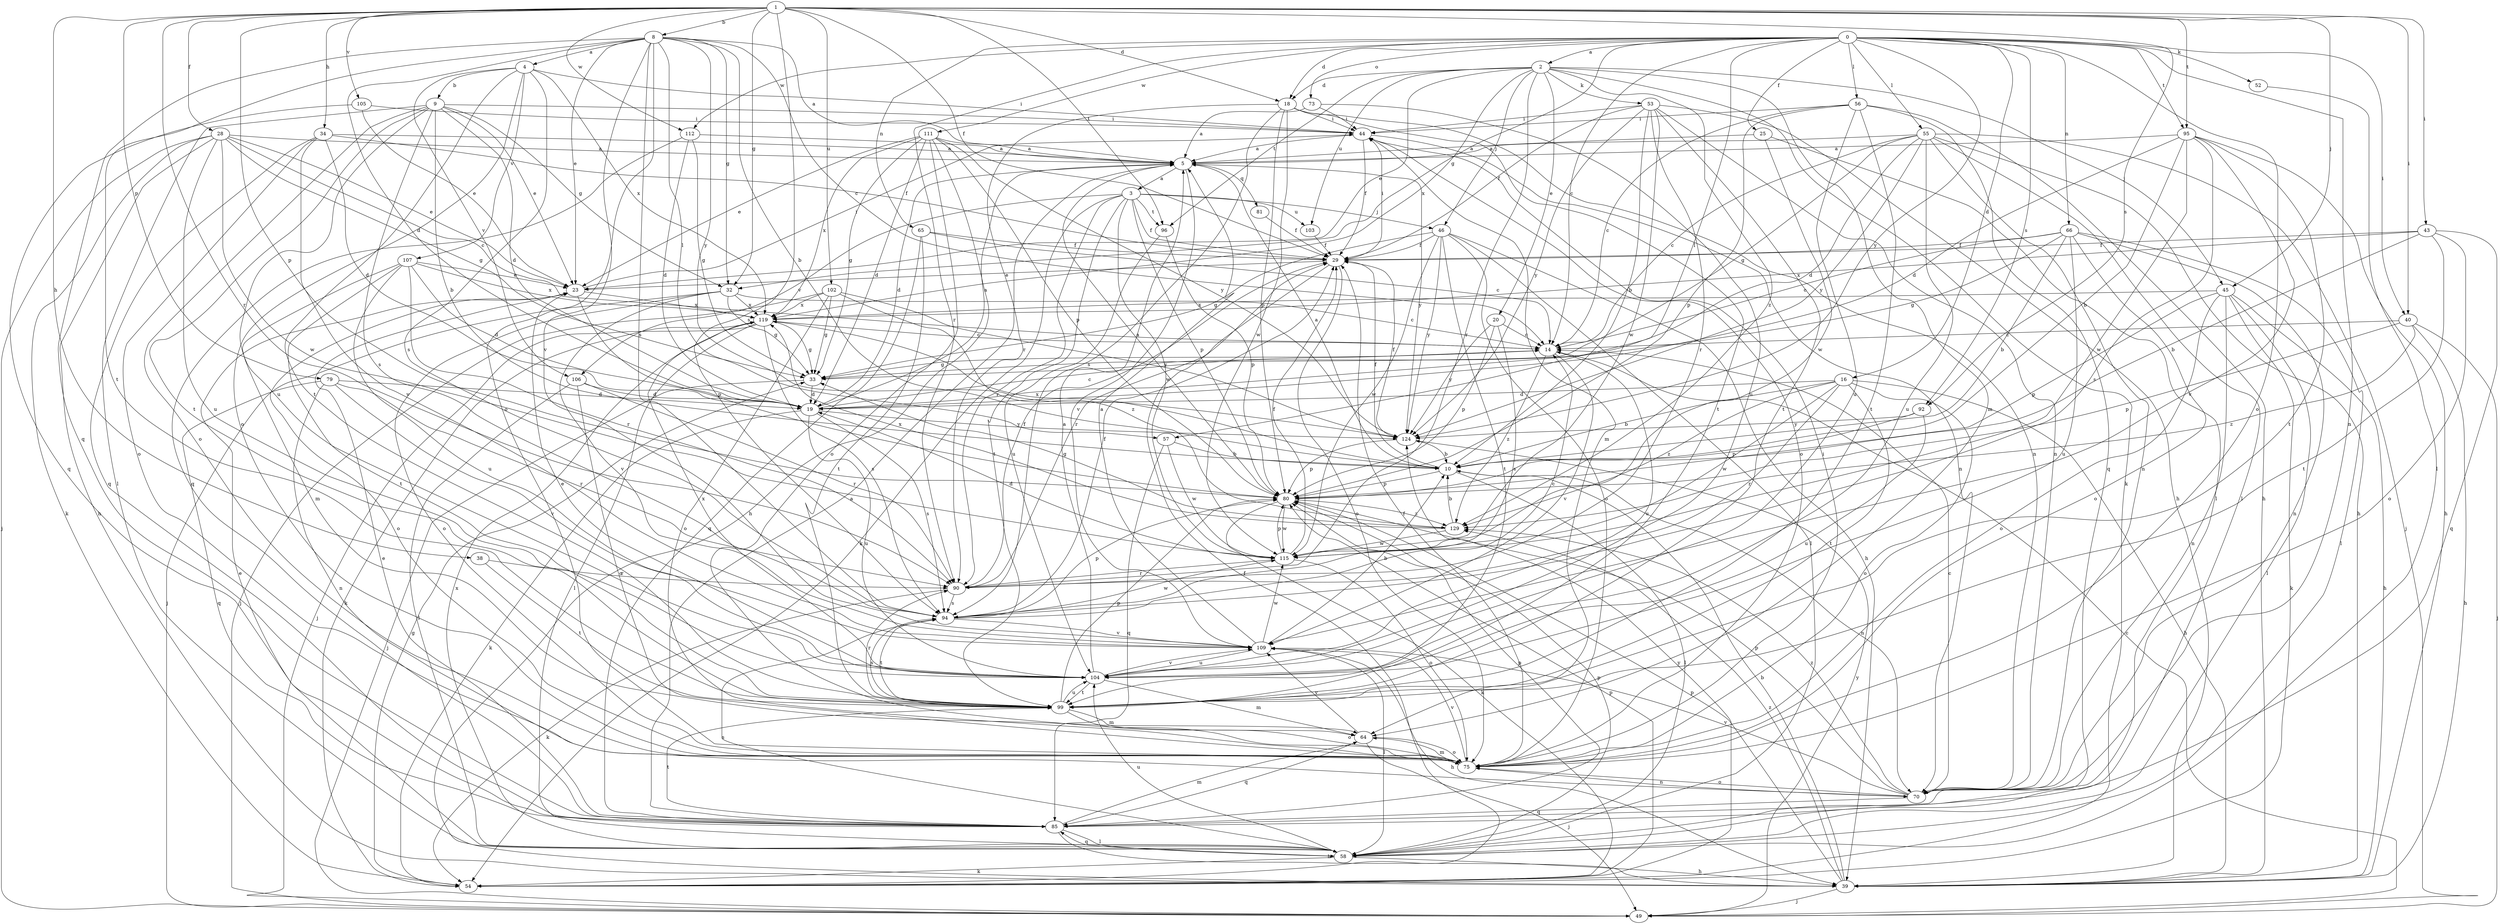 strict digraph  {
0;
1;
2;
3;
4;
5;
8;
9;
10;
14;
16;
18;
19;
20;
23;
25;
28;
29;
32;
33;
34;
38;
39;
40;
43;
44;
45;
46;
49;
52;
53;
54;
55;
56;
57;
58;
64;
65;
66;
70;
73;
75;
79;
80;
81;
85;
90;
92;
94;
95;
96;
99;
102;
103;
104;
105;
106;
107;
109;
111;
112;
115;
119;
124;
129;
0 -> 2  [label=a];
0 -> 14  [label=c];
0 -> 16  [label=d];
0 -> 18  [label=d];
0 -> 25  [label=f];
0 -> 32  [label=g];
0 -> 40  [label=i];
0 -> 52  [label=k];
0 -> 55  [label=l];
0 -> 56  [label=l];
0 -> 57  [label=l];
0 -> 65  [label=n];
0 -> 66  [label=n];
0 -> 70  [label=n];
0 -> 73  [label=o];
0 -> 75  [label=o];
0 -> 90  [label=r];
0 -> 92  [label=s];
0 -> 95  [label=t];
0 -> 111  [label=w];
0 -> 112  [label=w];
0 -> 124  [label=y];
1 -> 8  [label=b];
1 -> 18  [label=d];
1 -> 28  [label=f];
1 -> 29  [label=f];
1 -> 32  [label=g];
1 -> 34  [label=h];
1 -> 38  [label=h];
1 -> 40  [label=i];
1 -> 43  [label=i];
1 -> 45  [label=j];
1 -> 79  [label=p];
1 -> 80  [label=p];
1 -> 90  [label=r];
1 -> 92  [label=s];
1 -> 94  [label=s];
1 -> 95  [label=t];
1 -> 96  [label=t];
1 -> 102  [label=u];
1 -> 105  [label=v];
1 -> 112  [label=w];
2 -> 18  [label=d];
2 -> 20  [label=e];
2 -> 23  [label=e];
2 -> 45  [label=j];
2 -> 46  [label=j];
2 -> 53  [label=k];
2 -> 54  [label=k];
2 -> 64  [label=m];
2 -> 90  [label=r];
2 -> 96  [label=t];
2 -> 103  [label=u];
2 -> 119  [label=x];
2 -> 129  [label=z];
3 -> 29  [label=f];
3 -> 46  [label=j];
3 -> 54  [label=k];
3 -> 80  [label=p];
3 -> 90  [label=r];
3 -> 96  [label=t];
3 -> 99  [label=t];
3 -> 103  [label=u];
3 -> 106  [label=v];
3 -> 115  [label=w];
4 -> 9  [label=b];
4 -> 44  [label=i];
4 -> 75  [label=o];
4 -> 94  [label=s];
4 -> 99  [label=t];
4 -> 106  [label=v];
4 -> 107  [label=v];
4 -> 119  [label=x];
5 -> 3  [label=a];
5 -> 19  [label=d];
5 -> 81  [label=q];
5 -> 109  [label=v];
5 -> 124  [label=y];
8 -> 4  [label=a];
8 -> 5  [label=a];
8 -> 10  [label=b];
8 -> 14  [label=c];
8 -> 19  [label=d];
8 -> 23  [label=e];
8 -> 32  [label=g];
8 -> 57  [label=l];
8 -> 75  [label=o];
8 -> 85  [label=q];
8 -> 94  [label=s];
8 -> 99  [label=t];
8 -> 109  [label=v];
8 -> 124  [label=y];
9 -> 10  [label=b];
9 -> 19  [label=d];
9 -> 23  [label=e];
9 -> 32  [label=g];
9 -> 44  [label=i];
9 -> 58  [label=l];
9 -> 75  [label=o];
9 -> 94  [label=s];
9 -> 99  [label=t];
9 -> 104  [label=u];
10 -> 5  [label=a];
10 -> 29  [label=f];
10 -> 58  [label=l];
10 -> 70  [label=n];
10 -> 80  [label=p];
10 -> 119  [label=x];
14 -> 33  [label=g];
14 -> 104  [label=u];
14 -> 109  [label=v];
14 -> 129  [label=z];
16 -> 10  [label=b];
16 -> 19  [label=d];
16 -> 39  [label=h];
16 -> 75  [label=o];
16 -> 90  [label=r];
16 -> 99  [label=t];
16 -> 115  [label=w];
16 -> 129  [label=z];
18 -> 44  [label=i];
18 -> 70  [label=n];
18 -> 80  [label=p];
18 -> 90  [label=r];
18 -> 94  [label=s];
18 -> 99  [label=t];
18 -> 115  [label=w];
19 -> 5  [label=a];
19 -> 14  [label=c];
19 -> 54  [label=k];
19 -> 94  [label=s];
19 -> 104  [label=u];
19 -> 124  [label=y];
20 -> 14  [label=c];
20 -> 80  [label=p];
20 -> 94  [label=s];
20 -> 124  [label=y];
23 -> 44  [label=i];
23 -> 75  [label=o];
23 -> 80  [label=p];
23 -> 119  [label=x];
25 -> 5  [label=a];
25 -> 58  [label=l];
25 -> 115  [label=w];
28 -> 5  [label=a];
28 -> 14  [label=c];
28 -> 23  [label=e];
28 -> 33  [label=g];
28 -> 39  [label=h];
28 -> 49  [label=j];
28 -> 54  [label=k];
28 -> 104  [label=u];
28 -> 115  [label=w];
29 -> 23  [label=e];
29 -> 44  [label=i];
29 -> 75  [label=o];
29 -> 90  [label=r];
32 -> 14  [label=c];
32 -> 33  [label=g];
32 -> 49  [label=j];
32 -> 75  [label=o];
32 -> 109  [label=v];
32 -> 119  [label=x];
33 -> 19  [label=d];
33 -> 49  [label=j];
34 -> 5  [label=a];
34 -> 19  [label=d];
34 -> 29  [label=f];
34 -> 75  [label=o];
34 -> 85  [label=q];
34 -> 109  [label=v];
38 -> 90  [label=r];
38 -> 99  [label=t];
39 -> 10  [label=b];
39 -> 49  [label=j];
39 -> 80  [label=p];
39 -> 129  [label=z];
40 -> 14  [label=c];
40 -> 39  [label=h];
40 -> 49  [label=j];
40 -> 80  [label=p];
40 -> 129  [label=z];
43 -> 10  [label=b];
43 -> 29  [label=f];
43 -> 75  [label=o];
43 -> 85  [label=q];
43 -> 99  [label=t];
43 -> 119  [label=x];
44 -> 5  [label=a];
44 -> 29  [label=f];
44 -> 64  [label=m];
44 -> 70  [label=n];
44 -> 75  [label=o];
45 -> 39  [label=h];
45 -> 54  [label=k];
45 -> 58  [label=l];
45 -> 70  [label=n];
45 -> 75  [label=o];
45 -> 80  [label=p];
45 -> 119  [label=x];
46 -> 29  [label=f];
46 -> 33  [label=g];
46 -> 39  [label=h];
46 -> 58  [label=l];
46 -> 75  [label=o];
46 -> 99  [label=t];
46 -> 115  [label=w];
46 -> 124  [label=y];
49 -> 14  [label=c];
49 -> 124  [label=y];
52 -> 58  [label=l];
53 -> 10  [label=b];
53 -> 29  [label=f];
53 -> 39  [label=h];
53 -> 44  [label=i];
53 -> 70  [label=n];
53 -> 90  [label=r];
53 -> 99  [label=t];
53 -> 115  [label=w];
53 -> 124  [label=y];
54 -> 29  [label=f];
54 -> 33  [label=g];
54 -> 80  [label=p];
54 -> 124  [label=y];
55 -> 5  [label=a];
55 -> 14  [label=c];
55 -> 19  [label=d];
55 -> 33  [label=g];
55 -> 39  [label=h];
55 -> 49  [label=j];
55 -> 58  [label=l];
55 -> 70  [label=n];
55 -> 104  [label=u];
55 -> 124  [label=y];
56 -> 14  [label=c];
56 -> 39  [label=h];
56 -> 44  [label=i];
56 -> 80  [label=p];
56 -> 85  [label=q];
56 -> 99  [label=t];
56 -> 104  [label=u];
57 -> 10  [label=b];
57 -> 85  [label=q];
57 -> 115  [label=w];
58 -> 23  [label=e];
58 -> 39  [label=h];
58 -> 54  [label=k];
58 -> 80  [label=p];
58 -> 85  [label=q];
58 -> 94  [label=s];
58 -> 104  [label=u];
58 -> 119  [label=x];
64 -> 49  [label=j];
64 -> 75  [label=o];
64 -> 85  [label=q];
64 -> 109  [label=v];
65 -> 14  [label=c];
65 -> 29  [label=f];
65 -> 85  [label=q];
65 -> 99  [label=t];
66 -> 10  [label=b];
66 -> 14  [label=c];
66 -> 29  [label=f];
66 -> 33  [label=g];
66 -> 58  [label=l];
66 -> 70  [label=n];
66 -> 75  [label=o];
66 -> 104  [label=u];
70 -> 14  [label=c];
70 -> 75  [label=o];
70 -> 80  [label=p];
70 -> 85  [label=q];
70 -> 109  [label=v];
70 -> 129  [label=z];
73 -> 5  [label=a];
73 -> 44  [label=i];
73 -> 104  [label=u];
75 -> 29  [label=f];
75 -> 44  [label=i];
75 -> 64  [label=m];
75 -> 70  [label=n];
75 -> 109  [label=v];
79 -> 19  [label=d];
79 -> 70  [label=n];
79 -> 85  [label=q];
79 -> 90  [label=r];
79 -> 109  [label=v];
80 -> 5  [label=a];
80 -> 54  [label=k];
80 -> 115  [label=w];
80 -> 129  [label=z];
81 -> 29  [label=f];
85 -> 5  [label=a];
85 -> 23  [label=e];
85 -> 39  [label=h];
85 -> 58  [label=l];
85 -> 64  [label=m];
85 -> 80  [label=p];
85 -> 99  [label=t];
90 -> 29  [label=f];
90 -> 54  [label=k];
90 -> 94  [label=s];
92 -> 80  [label=p];
92 -> 104  [label=u];
92 -> 124  [label=y];
94 -> 14  [label=c];
94 -> 29  [label=f];
94 -> 80  [label=p];
94 -> 99  [label=t];
94 -> 109  [label=v];
94 -> 115  [label=w];
95 -> 5  [label=a];
95 -> 10  [label=b];
95 -> 19  [label=d];
95 -> 39  [label=h];
95 -> 94  [label=s];
95 -> 99  [label=t];
95 -> 109  [label=v];
95 -> 115  [label=w];
96 -> 80  [label=p];
96 -> 104  [label=u];
99 -> 64  [label=m];
99 -> 75  [label=o];
99 -> 80  [label=p];
99 -> 90  [label=r];
99 -> 94  [label=s];
99 -> 104  [label=u];
102 -> 33  [label=g];
102 -> 49  [label=j];
102 -> 75  [label=o];
102 -> 119  [label=x];
102 -> 124  [label=y];
102 -> 129  [label=z];
103 -> 29  [label=f];
104 -> 5  [label=a];
104 -> 23  [label=e];
104 -> 64  [label=m];
104 -> 99  [label=t];
104 -> 109  [label=v];
104 -> 119  [label=x];
105 -> 23  [label=e];
105 -> 44  [label=i];
105 -> 85  [label=q];
106 -> 19  [label=d];
106 -> 58  [label=l];
106 -> 75  [label=o];
106 -> 90  [label=r];
107 -> 19  [label=d];
107 -> 23  [label=e];
107 -> 64  [label=m];
107 -> 90  [label=r];
107 -> 99  [label=t];
107 -> 104  [label=u];
107 -> 119  [label=x];
109 -> 5  [label=a];
109 -> 10  [label=b];
109 -> 39  [label=h];
109 -> 58  [label=l];
109 -> 104  [label=u];
109 -> 115  [label=w];
111 -> 5  [label=a];
111 -> 19  [label=d];
111 -> 23  [label=e];
111 -> 33  [label=g];
111 -> 39  [label=h];
111 -> 75  [label=o];
111 -> 80  [label=p];
111 -> 119  [label=x];
111 -> 124  [label=y];
112 -> 5  [label=a];
112 -> 19  [label=d];
112 -> 33  [label=g];
112 -> 85  [label=q];
115 -> 19  [label=d];
115 -> 29  [label=f];
115 -> 75  [label=o];
115 -> 80  [label=p];
115 -> 90  [label=r];
119 -> 14  [label=c];
119 -> 33  [label=g];
119 -> 49  [label=j];
119 -> 54  [label=k];
119 -> 58  [label=l];
119 -> 94  [label=s];
124 -> 10  [label=b];
124 -> 29  [label=f];
124 -> 80  [label=p];
129 -> 10  [label=b];
129 -> 33  [label=g];
129 -> 115  [label=w];
129 -> 119  [label=x];
}
